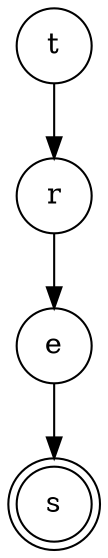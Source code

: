 digraph {   
    node [shape = doublecircle, color = black] s ;
    node [shape = circle];
    node [color= black];
    t -> r -> e -> s;	
}